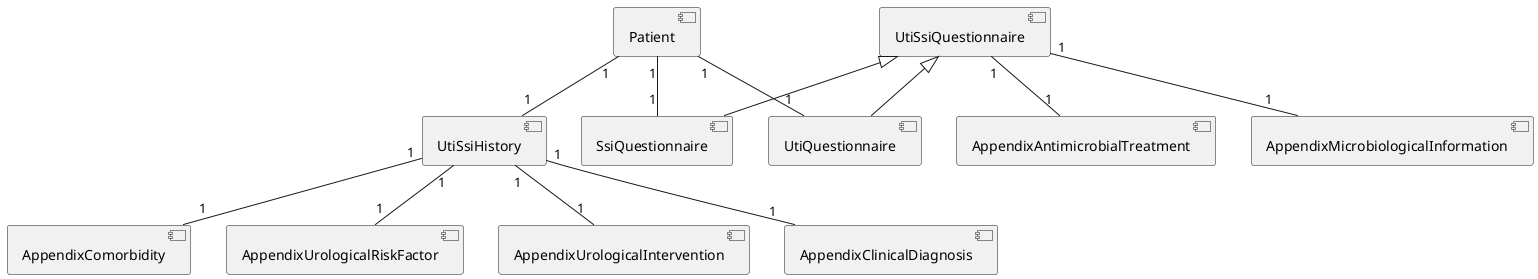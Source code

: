 @startuml

skinparam componentStyle uml2

component Patient {
}

component UtiSsiQuestionnaire  {
}

component UtiQuestionnaire {
}

component SsiQuestionnaire {
}

component UtiSsiHistory {
}

component AppendixComorbidity {

}
component AppendixUrologicalRiskFactor {
}

/' component UrinaryTractObstructionUreter { '/
/' } '/

/' AppendixUrologicalRiskFactor "1" -- "2" UrinaryTractObstructionUreter '/

component AppendixUrologicalIntervention {

}
component AppendixClinicalDiagnosis {
}

component AppendixMicrobiologicalInformation {
}

component AppendixAntimicrobialTreatment {
}


UtiSsiQuestionnaire <|-- UtiQuestionnaire
UtiSsiQuestionnaire <|-- SsiQuestionnaire

Patient "1" -- "1" UtiSsiHistory

Patient "1" -- "1" UtiQuestionnaire
Patient "1" -- "1" SsiQuestionnaire


UtiSsiQuestionnaire "1" -- "1" AppendixMicrobiologicalInformation
UtiSsiQuestionnaire "1" -- "1" AppendixAntimicrobialTreatment

UtiSsiHistory "1" -- "1" AppendixComorbidity
UtiSsiHistory "1" -- "1" AppendixUrologicalRiskFactor
UtiSsiHistory "1" -- "1" AppendixUrologicalIntervention
UtiSsiHistory "1" -- "1" AppendixClinicalDiagnosis

@enduml

